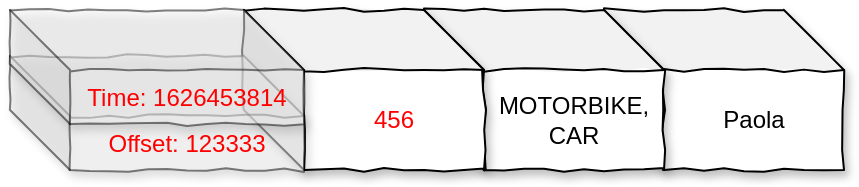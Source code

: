 <mxfile version="14.6.13" type="device"><diagram id="-VpDa1bfru2XobrL3TC0" name="Page-1"><mxGraphModel dx="1106" dy="892" grid="1" gridSize="10" guides="1" tooltips="1" connect="1" arrows="1" fold="1" page="1" pageScale="1" pageWidth="827" pageHeight="1169" math="0" shadow="0"><root><mxCell id="0"/><mxCell id="1" parent="0"/><UserObject label="Paola" id="mlPhe8Ceuon3coLVNR15-1"><mxCell style="shape=cube;whiteSpace=wrap;html=1;boundedLbl=1;backgroundOutline=1;darkOpacity=0.05;darkOpacity2=0.1;shadow=1;sketch=1;sketchStyle=comic;size=30;" vertex="1" parent="1"><mxGeometry x="477" y="337" width="120" height="80" as="geometry"/></mxCell></UserObject><UserObject label="MOTORBIKE,&lt;br&gt;CAR" id="mlPhe8Ceuon3coLVNR15-2"><mxCell style="shape=cube;whiteSpace=wrap;html=1;boundedLbl=1;backgroundOutline=1;darkOpacity=0.05;darkOpacity2=0.1;shadow=1;sketch=1;sketchStyle=comic;size=30;" vertex="1" parent="1"><mxGeometry x="387" y="337" width="120" height="80" as="geometry"/></mxCell></UserObject><UserObject label="&lt;font color=&quot;#ff0000&quot;&gt;456&lt;/font&gt;" id="mlPhe8Ceuon3coLVNR15-3"><mxCell style="shape=cube;whiteSpace=wrap;html=1;boundedLbl=1;backgroundOutline=1;darkOpacity=0.05;darkOpacity2=0.1;shadow=1;sketch=1;sketchStyle=comic;size=30;" vertex="1" parent="1"><mxGeometry x="297" y="337" width="120" height="80" as="geometry"/></mxCell></UserObject><UserObject label="&lt;font color=&quot;#ff0000&quot;&gt;Offset: 123333&lt;/font&gt;" id="mlPhe8Ceuon3coLVNR15-4"><mxCell style="shape=cube;whiteSpace=wrap;html=1;boundedLbl=1;backgroundOutline=1;darkOpacity=0.05;darkOpacity2=0.1;shadow=1;sketch=1;sketchStyle=comic;size=30;opacity=50;" vertex="1" parent="1"><mxGeometry x="180" y="360" width="147" height="57" as="geometry"/></mxCell></UserObject><UserObject label="&lt;font color=&quot;#ff0000&quot;&gt;Time:&amp;nbsp;1626453814&lt;/font&gt;" id="mlPhe8Ceuon3coLVNR15-5"><mxCell style="shape=cube;whiteSpace=wrap;html=1;boundedLbl=1;backgroundOutline=1;darkOpacity=0.05;darkOpacity2=0.1;shadow=1;sketch=1;sketchStyle=comic;size=30;opacity=50;" vertex="1" parent="1"><mxGeometry x="180" y="337" width="147" height="57" as="geometry"/></mxCell></UserObject></root></mxGraphModel></diagram></mxfile>